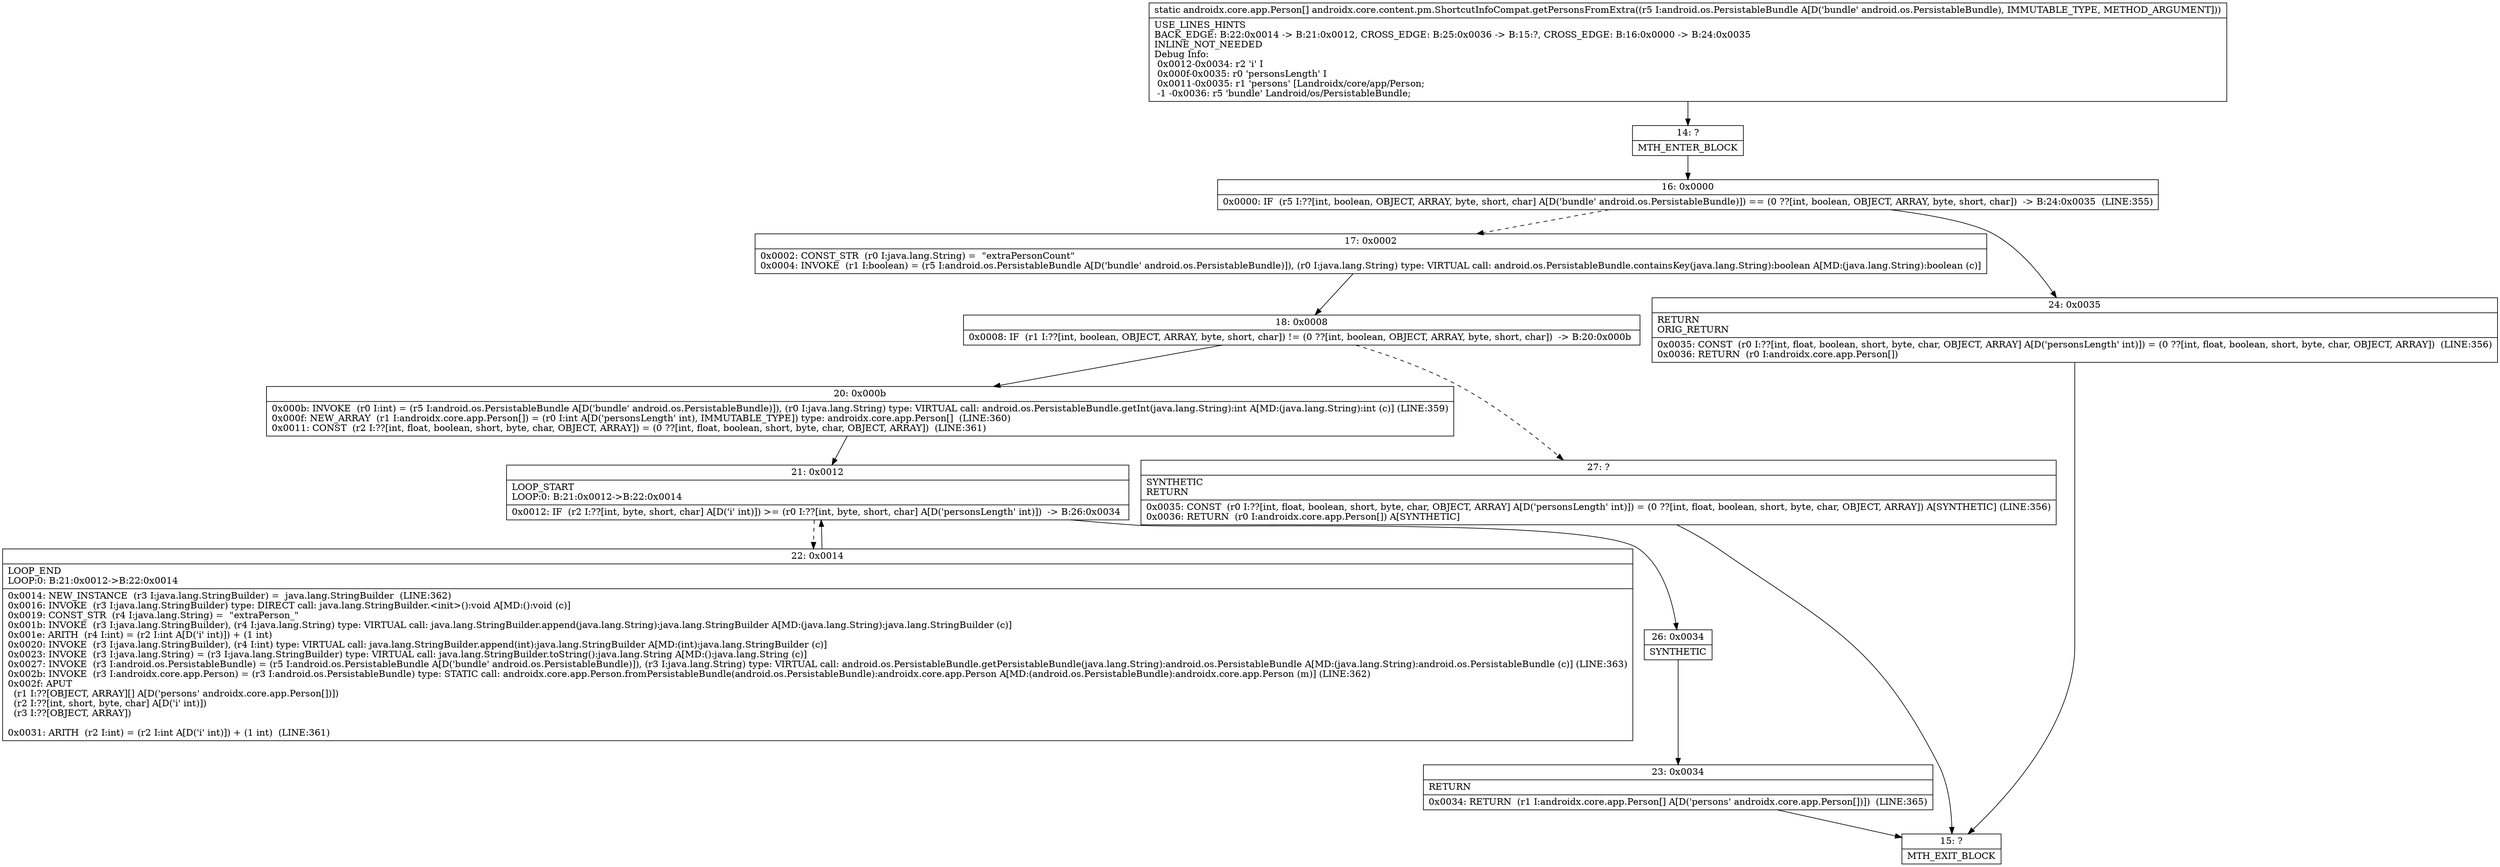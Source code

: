 digraph "CFG forandroidx.core.content.pm.ShortcutInfoCompat.getPersonsFromExtra(Landroid\/os\/PersistableBundle;)[Landroidx\/core\/app\/Person;" {
Node_14 [shape=record,label="{14\:\ ?|MTH_ENTER_BLOCK\l}"];
Node_16 [shape=record,label="{16\:\ 0x0000|0x0000: IF  (r5 I:??[int, boolean, OBJECT, ARRAY, byte, short, char] A[D('bundle' android.os.PersistableBundle)]) == (0 ??[int, boolean, OBJECT, ARRAY, byte, short, char])  \-\> B:24:0x0035  (LINE:355)\l}"];
Node_17 [shape=record,label="{17\:\ 0x0002|0x0002: CONST_STR  (r0 I:java.lang.String) =  \"extraPersonCount\" \l0x0004: INVOKE  (r1 I:boolean) = (r5 I:android.os.PersistableBundle A[D('bundle' android.os.PersistableBundle)]), (r0 I:java.lang.String) type: VIRTUAL call: android.os.PersistableBundle.containsKey(java.lang.String):boolean A[MD:(java.lang.String):boolean (c)]\l}"];
Node_18 [shape=record,label="{18\:\ 0x0008|0x0008: IF  (r1 I:??[int, boolean, OBJECT, ARRAY, byte, short, char]) != (0 ??[int, boolean, OBJECT, ARRAY, byte, short, char])  \-\> B:20:0x000b \l}"];
Node_20 [shape=record,label="{20\:\ 0x000b|0x000b: INVOKE  (r0 I:int) = (r5 I:android.os.PersistableBundle A[D('bundle' android.os.PersistableBundle)]), (r0 I:java.lang.String) type: VIRTUAL call: android.os.PersistableBundle.getInt(java.lang.String):int A[MD:(java.lang.String):int (c)] (LINE:359)\l0x000f: NEW_ARRAY  (r1 I:androidx.core.app.Person[]) = (r0 I:int A[D('personsLength' int), IMMUTABLE_TYPE]) type: androidx.core.app.Person[]  (LINE:360)\l0x0011: CONST  (r2 I:??[int, float, boolean, short, byte, char, OBJECT, ARRAY]) = (0 ??[int, float, boolean, short, byte, char, OBJECT, ARRAY])  (LINE:361)\l}"];
Node_21 [shape=record,label="{21\:\ 0x0012|LOOP_START\lLOOP:0: B:21:0x0012\-\>B:22:0x0014\l|0x0012: IF  (r2 I:??[int, byte, short, char] A[D('i' int)]) \>= (r0 I:??[int, byte, short, char] A[D('personsLength' int)])  \-\> B:26:0x0034 \l}"];
Node_22 [shape=record,label="{22\:\ 0x0014|LOOP_END\lLOOP:0: B:21:0x0012\-\>B:22:0x0014\l|0x0014: NEW_INSTANCE  (r3 I:java.lang.StringBuilder) =  java.lang.StringBuilder  (LINE:362)\l0x0016: INVOKE  (r3 I:java.lang.StringBuilder) type: DIRECT call: java.lang.StringBuilder.\<init\>():void A[MD:():void (c)]\l0x0019: CONST_STR  (r4 I:java.lang.String) =  \"extraPerson_\" \l0x001b: INVOKE  (r3 I:java.lang.StringBuilder), (r4 I:java.lang.String) type: VIRTUAL call: java.lang.StringBuilder.append(java.lang.String):java.lang.StringBuilder A[MD:(java.lang.String):java.lang.StringBuilder (c)]\l0x001e: ARITH  (r4 I:int) = (r2 I:int A[D('i' int)]) + (1 int) \l0x0020: INVOKE  (r3 I:java.lang.StringBuilder), (r4 I:int) type: VIRTUAL call: java.lang.StringBuilder.append(int):java.lang.StringBuilder A[MD:(int):java.lang.StringBuilder (c)]\l0x0023: INVOKE  (r3 I:java.lang.String) = (r3 I:java.lang.StringBuilder) type: VIRTUAL call: java.lang.StringBuilder.toString():java.lang.String A[MD:():java.lang.String (c)]\l0x0027: INVOKE  (r3 I:android.os.PersistableBundle) = (r5 I:android.os.PersistableBundle A[D('bundle' android.os.PersistableBundle)]), (r3 I:java.lang.String) type: VIRTUAL call: android.os.PersistableBundle.getPersistableBundle(java.lang.String):android.os.PersistableBundle A[MD:(java.lang.String):android.os.PersistableBundle (c)] (LINE:363)\l0x002b: INVOKE  (r3 I:androidx.core.app.Person) = (r3 I:android.os.PersistableBundle) type: STATIC call: androidx.core.app.Person.fromPersistableBundle(android.os.PersistableBundle):androidx.core.app.Person A[MD:(android.os.PersistableBundle):androidx.core.app.Person (m)] (LINE:362)\l0x002f: APUT  \l  (r1 I:??[OBJECT, ARRAY][] A[D('persons' androidx.core.app.Person[])])\l  (r2 I:??[int, short, byte, char] A[D('i' int)])\l  (r3 I:??[OBJECT, ARRAY])\l \l0x0031: ARITH  (r2 I:int) = (r2 I:int A[D('i' int)]) + (1 int)  (LINE:361)\l}"];
Node_26 [shape=record,label="{26\:\ 0x0034|SYNTHETIC\l}"];
Node_23 [shape=record,label="{23\:\ 0x0034|RETURN\l|0x0034: RETURN  (r1 I:androidx.core.app.Person[] A[D('persons' androidx.core.app.Person[])])  (LINE:365)\l}"];
Node_15 [shape=record,label="{15\:\ ?|MTH_EXIT_BLOCK\l}"];
Node_27 [shape=record,label="{27\:\ ?|SYNTHETIC\lRETURN\l|0x0035: CONST  (r0 I:??[int, float, boolean, short, byte, char, OBJECT, ARRAY] A[D('personsLength' int)]) = (0 ??[int, float, boolean, short, byte, char, OBJECT, ARRAY]) A[SYNTHETIC] (LINE:356)\l0x0036: RETURN  (r0 I:androidx.core.app.Person[]) A[SYNTHETIC]\l}"];
Node_24 [shape=record,label="{24\:\ 0x0035|RETURN\lORIG_RETURN\l|0x0035: CONST  (r0 I:??[int, float, boolean, short, byte, char, OBJECT, ARRAY] A[D('personsLength' int)]) = (0 ??[int, float, boolean, short, byte, char, OBJECT, ARRAY])  (LINE:356)\l0x0036: RETURN  (r0 I:androidx.core.app.Person[]) \l}"];
MethodNode[shape=record,label="{static androidx.core.app.Person[] androidx.core.content.pm.ShortcutInfoCompat.getPersonsFromExtra((r5 I:android.os.PersistableBundle A[D('bundle' android.os.PersistableBundle), IMMUTABLE_TYPE, METHOD_ARGUMENT]))  | USE_LINES_HINTS\lBACK_EDGE: B:22:0x0014 \-\> B:21:0x0012, CROSS_EDGE: B:25:0x0036 \-\> B:15:?, CROSS_EDGE: B:16:0x0000 \-\> B:24:0x0035\lINLINE_NOT_NEEDED\lDebug Info:\l  0x0012\-0x0034: r2 'i' I\l  0x000f\-0x0035: r0 'personsLength' I\l  0x0011\-0x0035: r1 'persons' [Landroidx\/core\/app\/Person;\l  \-1 \-0x0036: r5 'bundle' Landroid\/os\/PersistableBundle;\l}"];
MethodNode -> Node_14;Node_14 -> Node_16;
Node_16 -> Node_17[style=dashed];
Node_16 -> Node_24;
Node_17 -> Node_18;
Node_18 -> Node_20;
Node_18 -> Node_27[style=dashed];
Node_20 -> Node_21;
Node_21 -> Node_22[style=dashed];
Node_21 -> Node_26;
Node_22 -> Node_21;
Node_26 -> Node_23;
Node_23 -> Node_15;
Node_27 -> Node_15;
Node_24 -> Node_15;
}

